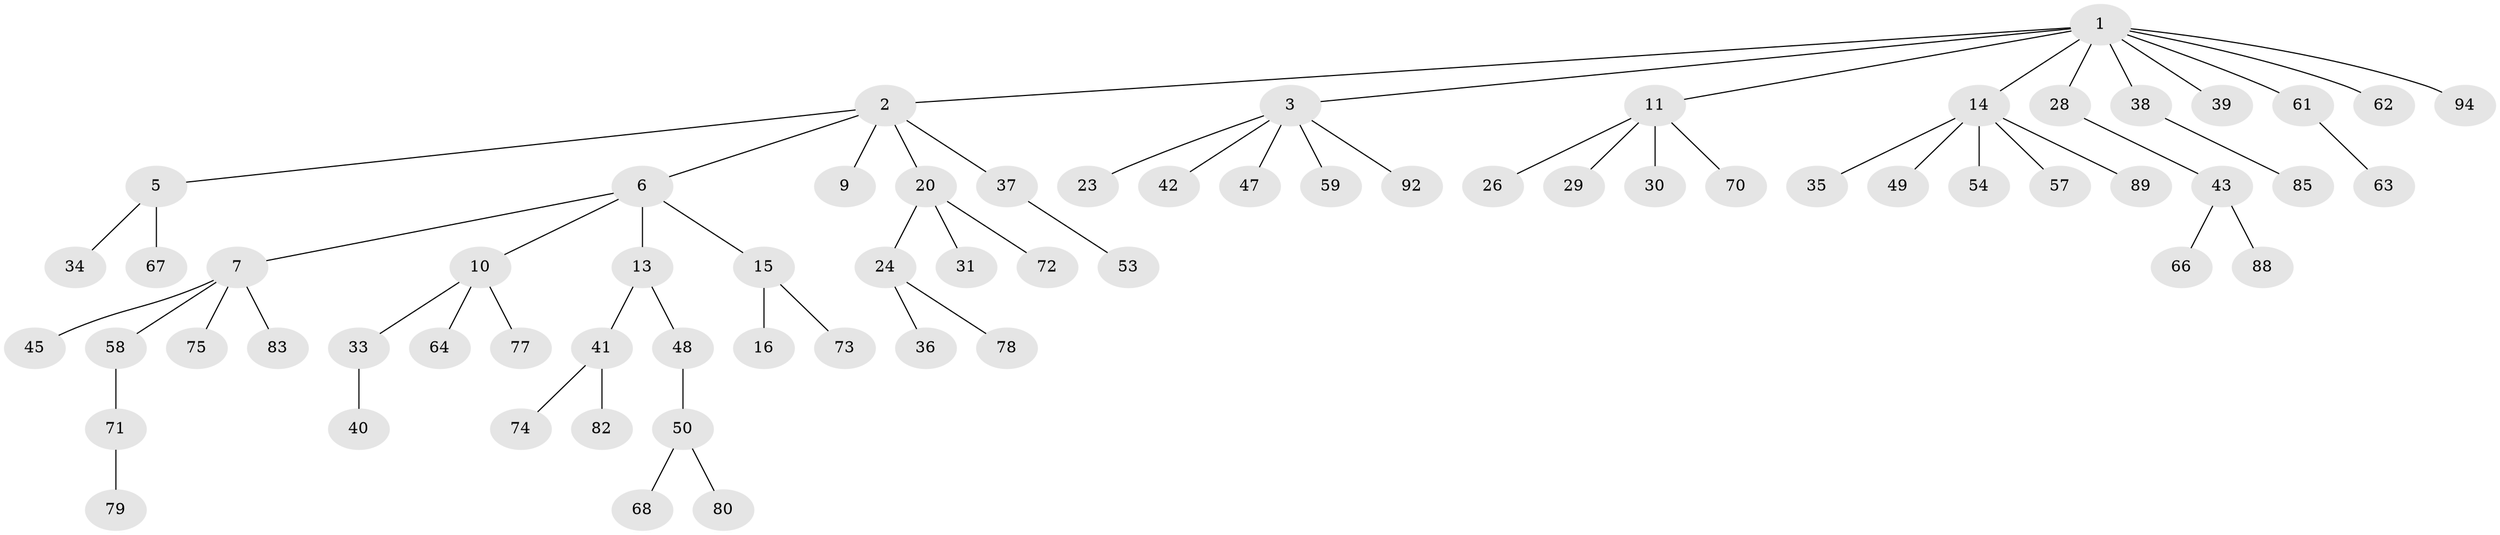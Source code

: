 // original degree distribution, {9: 0.010638297872340425, 4: 0.06382978723404255, 3: 0.11702127659574468, 6: 0.02127659574468085, 5: 0.031914893617021274, 1: 0.5212765957446809, 2: 0.23404255319148937}
// Generated by graph-tools (version 1.1) at 2025/11/02/27/25 16:11:27]
// undirected, 66 vertices, 65 edges
graph export_dot {
graph [start="1"]
  node [color=gray90,style=filled];
  1 [super="+25"];
  2 [super="+4"];
  3 [super="+8"];
  5 [super="+32"];
  6 [super="+22"];
  7 [super="+12"];
  9;
  10 [super="+52"];
  11 [super="+19"];
  13 [super="+18"];
  14 [super="+17"];
  15 [super="+27"];
  16 [super="+21"];
  20;
  23;
  24 [super="+44"];
  26 [super="+93"];
  28;
  29;
  30 [super="+60"];
  31 [super="+87"];
  33 [super="+51"];
  34;
  35;
  36;
  37 [super="+69"];
  38;
  39 [super="+55"];
  40;
  41 [super="+56"];
  42;
  43 [super="+46"];
  45;
  47 [super="+91"];
  48;
  49;
  50 [super="+76"];
  53;
  54 [super="+65"];
  57;
  58 [super="+86"];
  59;
  61;
  62;
  63;
  64 [super="+81"];
  66;
  67;
  68;
  70;
  71;
  72;
  73 [super="+90"];
  74;
  75;
  77;
  78;
  79;
  80;
  82;
  83 [super="+84"];
  85;
  88;
  89;
  92;
  94;
  1 -- 2;
  1 -- 3;
  1 -- 11;
  1 -- 14;
  1 -- 38;
  1 -- 39;
  1 -- 62;
  1 -- 94;
  1 -- 28;
  1 -- 61;
  2 -- 6;
  2 -- 9;
  2 -- 5;
  2 -- 20;
  2 -- 37;
  3 -- 23;
  3 -- 59;
  3 -- 42;
  3 -- 92;
  3 -- 47;
  5 -- 34;
  5 -- 67;
  6 -- 7;
  6 -- 10;
  6 -- 13;
  6 -- 15;
  7 -- 58;
  7 -- 75;
  7 -- 83;
  7 -- 45;
  10 -- 33;
  10 -- 64;
  10 -- 77;
  11 -- 26;
  11 -- 29;
  11 -- 30;
  11 -- 70;
  13 -- 48;
  13 -- 41;
  14 -- 49;
  14 -- 35;
  14 -- 54;
  14 -- 89;
  14 -- 57;
  15 -- 16;
  15 -- 73;
  20 -- 24;
  20 -- 31;
  20 -- 72;
  24 -- 36;
  24 -- 78;
  28 -- 43;
  33 -- 40;
  37 -- 53;
  38 -- 85;
  41 -- 74;
  41 -- 82;
  43 -- 88;
  43 -- 66;
  48 -- 50;
  50 -- 68;
  50 -- 80;
  58 -- 71;
  61 -- 63;
  71 -- 79;
}
